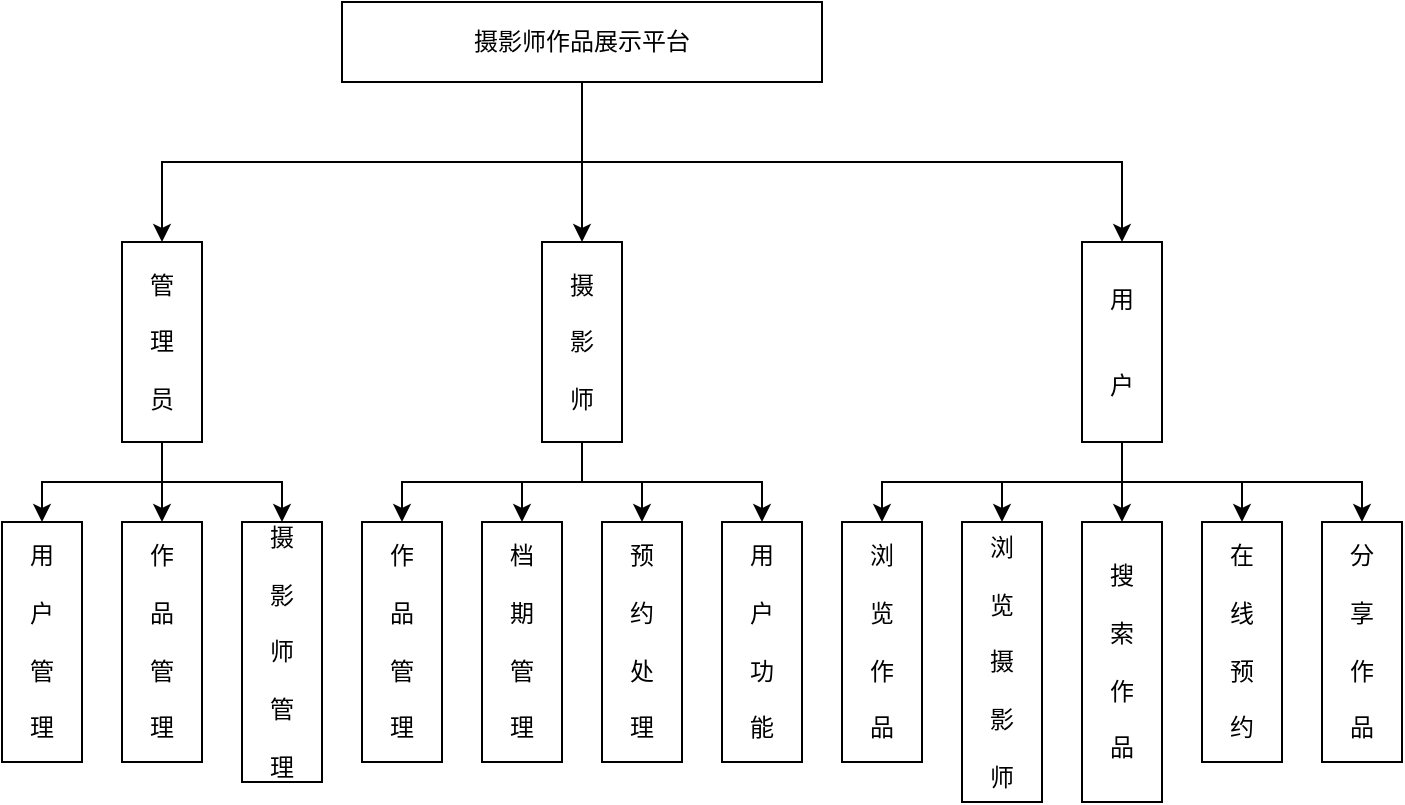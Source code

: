 <mxfile version="26.1.1">
  <diagram name="Page-1" id="I2c3vv9add7Q0MTXITJJ">
    <mxGraphModel dx="1434" dy="723" grid="1" gridSize="10" guides="1" tooltips="1" connect="1" arrows="1" fold="1" page="1" pageScale="1" pageWidth="850" pageHeight="1100" math="0" shadow="0">
      <root>
        <mxCell id="0" />
        <mxCell id="1" parent="0" />
        <mxCell id="-pq2sLF6zHRyy4oUaqYe-11" style="edgeStyle=orthogonalEdgeStyle;rounded=0;orthogonalLoop=1;jettySize=auto;html=1;exitX=0.5;exitY=1;exitDx=0;exitDy=0;entryX=0.5;entryY=0;entryDx=0;entryDy=0;" parent="1" source="-pq2sLF6zHRyy4oUaqYe-1" target="-pq2sLF6zHRyy4oUaqYe-9" edge="1">
          <mxGeometry relative="1" as="geometry" />
        </mxCell>
        <mxCell id="-pq2sLF6zHRyy4oUaqYe-12" style="edgeStyle=orthogonalEdgeStyle;rounded=0;orthogonalLoop=1;jettySize=auto;html=1;exitX=0.5;exitY=1;exitDx=0;exitDy=0;" parent="1" source="-pq2sLF6zHRyy4oUaqYe-1" target="-pq2sLF6zHRyy4oUaqYe-8" edge="1">
          <mxGeometry relative="1" as="geometry" />
        </mxCell>
        <mxCell id="OZz0PycL4Xs699Xblhuw-9" style="edgeStyle=orthogonalEdgeStyle;rounded=0;orthogonalLoop=1;jettySize=auto;html=1;exitX=0.5;exitY=1;exitDx=0;exitDy=0;entryX=0.5;entryY=0;entryDx=0;entryDy=0;" edge="1" parent="1" source="-pq2sLF6zHRyy4oUaqYe-1" target="-pq2sLF6zHRyy4oUaqYe-6">
          <mxGeometry relative="1" as="geometry" />
        </mxCell>
        <mxCell id="-pq2sLF6zHRyy4oUaqYe-1" value="摄影师作品展示平台" style="rounded=0;whiteSpace=wrap;html=1;" parent="1" vertex="1">
          <mxGeometry x="310" y="120" width="240" height="40" as="geometry" />
        </mxCell>
        <mxCell id="-pq2sLF6zHRyy4oUaqYe-27" style="edgeStyle=orthogonalEdgeStyle;rounded=0;orthogonalLoop=1;jettySize=auto;html=1;exitX=0.5;exitY=1;exitDx=0;exitDy=0;entryX=0.5;entryY=0;entryDx=0;entryDy=0;" parent="1" source="-pq2sLF6zHRyy4oUaqYe-6" target="-pq2sLF6zHRyy4oUaqYe-18" edge="1">
          <mxGeometry relative="1" as="geometry" />
        </mxCell>
        <mxCell id="-pq2sLF6zHRyy4oUaqYe-28" style="edgeStyle=orthogonalEdgeStyle;rounded=0;orthogonalLoop=1;jettySize=auto;html=1;exitX=0.5;exitY=1;exitDx=0;exitDy=0;entryX=0.5;entryY=0;entryDx=0;entryDy=0;" parent="1" source="-pq2sLF6zHRyy4oUaqYe-6" target="-pq2sLF6zHRyy4oUaqYe-19" edge="1">
          <mxGeometry relative="1" as="geometry" />
        </mxCell>
        <mxCell id="-pq2sLF6zHRyy4oUaqYe-29" style="edgeStyle=orthogonalEdgeStyle;rounded=0;orthogonalLoop=1;jettySize=auto;html=1;exitX=0.5;exitY=1;exitDx=0;exitDy=0;entryX=0.5;entryY=0;entryDx=0;entryDy=0;" parent="1" source="-pq2sLF6zHRyy4oUaqYe-6" target="-pq2sLF6zHRyy4oUaqYe-20" edge="1">
          <mxGeometry relative="1" as="geometry" />
        </mxCell>
        <mxCell id="OZz0PycL4Xs699Xblhuw-8" style="edgeStyle=orthogonalEdgeStyle;rounded=0;orthogonalLoop=1;jettySize=auto;html=1;exitX=0.5;exitY=1;exitDx=0;exitDy=0;entryX=0.5;entryY=0;entryDx=0;entryDy=0;" edge="1" parent="1" source="-pq2sLF6zHRyy4oUaqYe-6" target="OZz0PycL4Xs699Xblhuw-5">
          <mxGeometry relative="1" as="geometry" />
        </mxCell>
        <mxCell id="-pq2sLF6zHRyy4oUaqYe-6" value="摄&lt;div&gt;&lt;br&gt;&lt;div&gt;影&lt;/div&gt;&lt;div&gt;&lt;br&gt;&lt;/div&gt;&lt;div&gt;师&lt;/div&gt;&lt;/div&gt;" style="whiteSpace=wrap;html=1;rounded=0;" parent="1" vertex="1">
          <mxGeometry x="410" y="240" width="40" height="100" as="geometry" />
        </mxCell>
        <mxCell id="-pq2sLF6zHRyy4oUaqYe-30" style="edgeStyle=orthogonalEdgeStyle;rounded=0;orthogonalLoop=1;jettySize=auto;html=1;exitX=0.5;exitY=1;exitDx=0;exitDy=0;entryX=0.5;entryY=0;entryDx=0;entryDy=0;" parent="1" source="-pq2sLF6zHRyy4oUaqYe-8" target="-pq2sLF6zHRyy4oUaqYe-21" edge="1">
          <mxGeometry relative="1" as="geometry" />
        </mxCell>
        <mxCell id="-pq2sLF6zHRyy4oUaqYe-31" style="edgeStyle=orthogonalEdgeStyle;rounded=0;orthogonalLoop=1;jettySize=auto;html=1;exitX=0.5;exitY=1;exitDx=0;exitDy=0;entryX=0.5;entryY=0;entryDx=0;entryDy=0;" parent="1" source="-pq2sLF6zHRyy4oUaqYe-8" target="-pq2sLF6zHRyy4oUaqYe-22" edge="1">
          <mxGeometry relative="1" as="geometry" />
        </mxCell>
        <mxCell id="-pq2sLF6zHRyy4oUaqYe-32" style="edgeStyle=orthogonalEdgeStyle;rounded=0;orthogonalLoop=1;jettySize=auto;html=1;exitX=0.5;exitY=1;exitDx=0;exitDy=0;" parent="1" source="-pq2sLF6zHRyy4oUaqYe-8" target="-pq2sLF6zHRyy4oUaqYe-23" edge="1">
          <mxGeometry relative="1" as="geometry" />
        </mxCell>
        <mxCell id="OZz0PycL4Xs699Xblhuw-2" style="edgeStyle=orthogonalEdgeStyle;rounded=0;orthogonalLoop=1;jettySize=auto;html=1;exitX=0.5;exitY=1;exitDx=0;exitDy=0;entryX=0.5;entryY=0;entryDx=0;entryDy=0;" edge="1" parent="1" source="-pq2sLF6zHRyy4oUaqYe-8" target="OZz0PycL4Xs699Xblhuw-1">
          <mxGeometry relative="1" as="geometry" />
        </mxCell>
        <mxCell id="OZz0PycL4Xs699Xblhuw-4" style="edgeStyle=orthogonalEdgeStyle;rounded=0;orthogonalLoop=1;jettySize=auto;html=1;exitX=0.5;exitY=1;exitDx=0;exitDy=0;entryX=0.5;entryY=0;entryDx=0;entryDy=0;" edge="1" parent="1" source="-pq2sLF6zHRyy4oUaqYe-8" target="OZz0PycL4Xs699Xblhuw-3">
          <mxGeometry relative="1" as="geometry" />
        </mxCell>
        <mxCell id="-pq2sLF6zHRyy4oUaqYe-8" value="用&lt;br&gt;&lt;div&gt;&lt;br&gt;&lt;/div&gt;&lt;div&gt;&lt;br&gt;&lt;/div&gt;&lt;div&gt;户&lt;/div&gt;" style="whiteSpace=wrap;html=1;rounded=0;" parent="1" vertex="1">
          <mxGeometry x="680" y="240" width="40" height="100" as="geometry" />
        </mxCell>
        <mxCell id="-pq2sLF6zHRyy4oUaqYe-24" style="edgeStyle=orthogonalEdgeStyle;rounded=0;orthogonalLoop=1;jettySize=auto;html=1;exitX=0.5;exitY=1;exitDx=0;exitDy=0;entryX=0.5;entryY=0;entryDx=0;entryDy=0;" parent="1" source="-pq2sLF6zHRyy4oUaqYe-9" target="-pq2sLF6zHRyy4oUaqYe-14" edge="1">
          <mxGeometry relative="1" as="geometry" />
        </mxCell>
        <mxCell id="-pq2sLF6zHRyy4oUaqYe-25" style="edgeStyle=orthogonalEdgeStyle;rounded=0;orthogonalLoop=1;jettySize=auto;html=1;exitX=0.5;exitY=1;exitDx=0;exitDy=0;entryX=0.5;entryY=0;entryDx=0;entryDy=0;" parent="1" source="-pq2sLF6zHRyy4oUaqYe-9" target="-pq2sLF6zHRyy4oUaqYe-13" edge="1">
          <mxGeometry relative="1" as="geometry" />
        </mxCell>
        <mxCell id="-pq2sLF6zHRyy4oUaqYe-26" style="edgeStyle=orthogonalEdgeStyle;rounded=0;orthogonalLoop=1;jettySize=auto;html=1;exitX=0.5;exitY=1;exitDx=0;exitDy=0;entryX=0.5;entryY=0;entryDx=0;entryDy=0;" parent="1" source="-pq2sLF6zHRyy4oUaqYe-9" target="-pq2sLF6zHRyy4oUaqYe-16" edge="1">
          <mxGeometry relative="1" as="geometry" />
        </mxCell>
        <mxCell id="-pq2sLF6zHRyy4oUaqYe-9" value="管&lt;div&gt;&lt;br&gt;&lt;/div&gt;&lt;div&gt;理&lt;/div&gt;&lt;div&gt;&lt;br&gt;&lt;/div&gt;&lt;div&gt;员&lt;/div&gt;" style="whiteSpace=wrap;html=1;rounded=0;" parent="1" vertex="1">
          <mxGeometry x="200" y="240" width="40" height="100" as="geometry" />
        </mxCell>
        <mxCell id="-pq2sLF6zHRyy4oUaqYe-13" value="用&lt;br&gt;&lt;div&gt;&lt;span style=&quot;background-color: transparent; color: light-dark(rgb(0, 0, 0), rgb(255, 255, 255));&quot;&gt;&lt;br&gt;&lt;/span&gt;&lt;/div&gt;&lt;div&gt;户&lt;br&gt;&lt;div&gt;&lt;br&gt;&lt;/div&gt;&lt;div&gt;管&lt;/div&gt;&lt;div&gt;&lt;br&gt;&lt;/div&gt;&lt;div&gt;理&lt;/div&gt;&lt;/div&gt;" style="whiteSpace=wrap;html=1;rounded=0;" parent="1" vertex="1">
          <mxGeometry x="140" y="380" width="40" height="120" as="geometry" />
        </mxCell>
        <mxCell id="-pq2sLF6zHRyy4oUaqYe-14" value="作&lt;div&gt;&lt;span style=&quot;background-color: transparent; color: light-dark(rgb(0, 0, 0), rgb(255, 255, 255));&quot;&gt;&lt;br&gt;&lt;/span&gt;&lt;/div&gt;&lt;div&gt;&lt;span style=&quot;background-color: transparent; color: light-dark(rgb(0, 0, 0), rgb(255, 255, 255));&quot;&gt;品&lt;/span&gt;&lt;div&gt;&lt;br&gt;&lt;/div&gt;&lt;div&gt;管&lt;/div&gt;&lt;div&gt;&lt;br&gt;&lt;/div&gt;&lt;div&gt;理&lt;/div&gt;&lt;/div&gt;" style="whiteSpace=wrap;html=1;rounded=0;" parent="1" vertex="1">
          <mxGeometry x="200" y="380" width="40" height="120" as="geometry" />
        </mxCell>
        <mxCell id="-pq2sLF6zHRyy4oUaqYe-16" value="摄&lt;div&gt;&lt;span style=&quot;background-color: transparent; color: light-dark(rgb(0, 0, 0), rgb(255, 255, 255));&quot;&gt;&lt;br&gt;&lt;/span&gt;&lt;/div&gt;&lt;div&gt;&lt;span style=&quot;background-color: transparent; color: light-dark(rgb(0, 0, 0), rgb(255, 255, 255));&quot;&gt;影&lt;/span&gt;&lt;/div&gt;&lt;div&gt;&lt;br&gt;&lt;/div&gt;&lt;div&gt;师&lt;/div&gt;&lt;div&gt;&lt;br&gt;&lt;/div&gt;&lt;div&gt;管&lt;/div&gt;&lt;div&gt;&lt;br&gt;&lt;/div&gt;&lt;div&gt;&lt;span style=&quot;background-color: transparent; color: light-dark(rgb(0, 0, 0), rgb(255, 255, 255));&quot;&gt;理&lt;/span&gt;&lt;/div&gt;" style="whiteSpace=wrap;html=1;rounded=0;" parent="1" vertex="1">
          <mxGeometry x="260" y="380" width="40" height="130" as="geometry" />
        </mxCell>
        <mxCell id="-pq2sLF6zHRyy4oUaqYe-18" value="作&lt;div&gt;&lt;span style=&quot;background-color: transparent; color: light-dark(rgb(0, 0, 0), rgb(255, 255, 255));&quot;&gt;&lt;br&gt;&lt;/span&gt;&lt;/div&gt;&lt;div&gt;&lt;span style=&quot;background-color: transparent; color: light-dark(rgb(0, 0, 0), rgb(255, 255, 255));&quot;&gt;品&lt;/span&gt;&lt;div&gt;&lt;br&gt;&lt;/div&gt;&lt;div&gt;管&lt;/div&gt;&lt;div&gt;&lt;br&gt;&lt;/div&gt;&lt;div&gt;理&lt;/div&gt;&lt;/div&gt;" style="whiteSpace=wrap;html=1;rounded=0;" parent="1" vertex="1">
          <mxGeometry x="320" y="380" width="40" height="120" as="geometry" />
        </mxCell>
        <mxCell id="-pq2sLF6zHRyy4oUaqYe-19" value="档&lt;div&gt;&lt;br&gt;&lt;/div&gt;&lt;div&gt;期&lt;/div&gt;&lt;div&gt;&lt;br&gt;&lt;/div&gt;&lt;div&gt;管&lt;/div&gt;&lt;div&gt;&lt;br&gt;&lt;/div&gt;&lt;div&gt;理&lt;/div&gt;" style="whiteSpace=wrap;html=1;rounded=0;" parent="1" vertex="1">
          <mxGeometry x="380" y="380" width="40" height="120" as="geometry" />
        </mxCell>
        <mxCell id="-pq2sLF6zHRyy4oUaqYe-20" value="预&lt;div&gt;&lt;br&gt;&lt;/div&gt;&lt;div&gt;约&lt;/div&gt;&lt;div&gt;&lt;br&gt;&lt;/div&gt;&lt;div&gt;处&lt;/div&gt;&lt;div&gt;&lt;br&gt;&lt;/div&gt;&lt;div&gt;理&lt;/div&gt;" style="whiteSpace=wrap;html=1;rounded=0;" parent="1" vertex="1">
          <mxGeometry x="440" y="380" width="40" height="120" as="geometry" />
        </mxCell>
        <mxCell id="-pq2sLF6zHRyy4oUaqYe-21" value="浏&lt;div&gt;&lt;br&gt;&lt;/div&gt;&lt;div&gt;览&lt;/div&gt;&lt;div&gt;&lt;br&gt;&lt;/div&gt;&lt;div&gt;作&lt;/div&gt;&lt;div&gt;&lt;br&gt;&lt;/div&gt;&lt;div&gt;品&lt;/div&gt;" style="whiteSpace=wrap;html=1;rounded=0;" parent="1" vertex="1">
          <mxGeometry x="560" y="380" width="40" height="120" as="geometry" />
        </mxCell>
        <mxCell id="-pq2sLF6zHRyy4oUaqYe-22" value="在&lt;div&gt;&lt;br&gt;&lt;/div&gt;&lt;div&gt;线&lt;/div&gt;&lt;div&gt;&lt;br&gt;&lt;/div&gt;&lt;div&gt;预&lt;/div&gt;&lt;div&gt;&lt;br&gt;&lt;/div&gt;&lt;div&gt;约&lt;/div&gt;" style="whiteSpace=wrap;html=1;rounded=0;" parent="1" vertex="1">
          <mxGeometry x="740" y="380" width="40" height="120" as="geometry" />
        </mxCell>
        <mxCell id="-pq2sLF6zHRyy4oUaqYe-23" value="分&lt;div&gt;&lt;br&gt;&lt;/div&gt;&lt;div&gt;享&lt;br&gt;&lt;div&gt;&lt;div&gt;&lt;br&gt;&lt;/div&gt;&lt;div&gt;作&lt;/div&gt;&lt;div&gt;&lt;br&gt;&lt;/div&gt;&lt;div&gt;品&lt;/div&gt;&lt;/div&gt;&lt;/div&gt;" style="whiteSpace=wrap;html=1;rounded=0;" parent="1" vertex="1">
          <mxGeometry x="800" y="380" width="40" height="120" as="geometry" />
        </mxCell>
        <mxCell id="OZz0PycL4Xs699Xblhuw-1" value="浏&lt;div&gt;&lt;br&gt;&lt;/div&gt;&lt;div&gt;览&lt;/div&gt;&lt;div&gt;&lt;br&gt;&lt;/div&gt;&lt;div&gt;摄&lt;/div&gt;&lt;div&gt;&lt;br&gt;&lt;/div&gt;&lt;div&gt;影&lt;/div&gt;&lt;div&gt;&lt;br&gt;&lt;/div&gt;&lt;div&gt;师&lt;/div&gt;" style="whiteSpace=wrap;html=1;rounded=0;" vertex="1" parent="1">
          <mxGeometry x="620" y="380" width="40" height="140" as="geometry" />
        </mxCell>
        <mxCell id="OZz0PycL4Xs699Xblhuw-3" value="搜&lt;div&gt;&lt;br&gt;&lt;/div&gt;&lt;div&gt;索&lt;/div&gt;&lt;div&gt;&lt;br&gt;&lt;/div&gt;&lt;div&gt;作&lt;/div&gt;&lt;div&gt;&lt;br&gt;&lt;/div&gt;&lt;div&gt;品&lt;/div&gt;" style="whiteSpace=wrap;html=1;rounded=0;" vertex="1" parent="1">
          <mxGeometry x="680" y="380" width="40" height="140" as="geometry" />
        </mxCell>
        <mxCell id="OZz0PycL4Xs699Xblhuw-5" value="用&lt;div&gt;&lt;br&gt;&lt;/div&gt;&lt;div&gt;户&lt;/div&gt;&lt;div&gt;&lt;br&gt;&lt;/div&gt;&lt;div&gt;功&lt;/div&gt;&lt;div&gt;&lt;br&gt;&lt;/div&gt;&lt;div&gt;能&lt;/div&gt;" style="whiteSpace=wrap;html=1;rounded=0;" vertex="1" parent="1">
          <mxGeometry x="500" y="380" width="40" height="120" as="geometry" />
        </mxCell>
      </root>
    </mxGraphModel>
  </diagram>
</mxfile>
